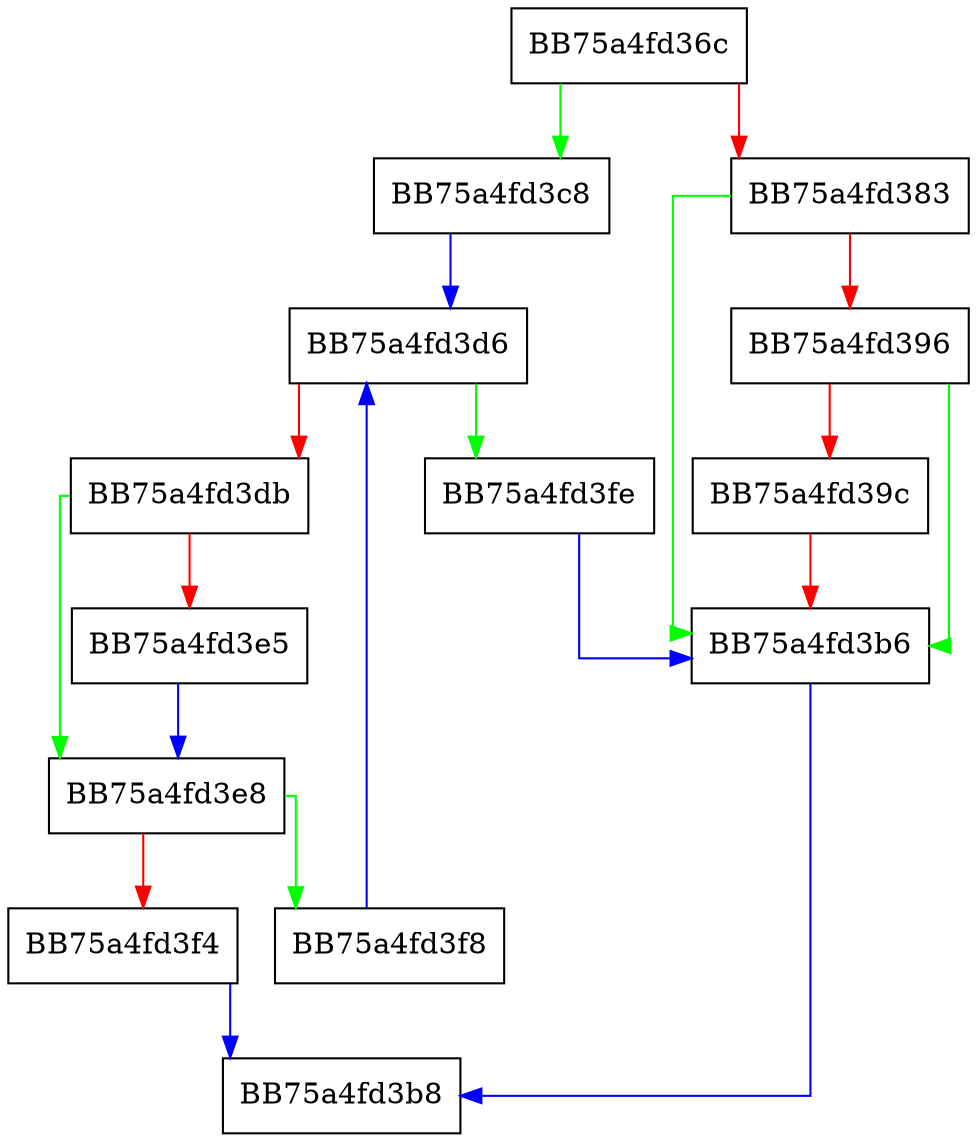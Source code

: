digraph IsDlpCloudSyncPathExcluded {
  node [shape="box"];
  graph [splines=ortho];
  BB75a4fd36c -> BB75a4fd3c8 [color="green"];
  BB75a4fd36c -> BB75a4fd383 [color="red"];
  BB75a4fd383 -> BB75a4fd3b6 [color="green"];
  BB75a4fd383 -> BB75a4fd396 [color="red"];
  BB75a4fd396 -> BB75a4fd3b6 [color="green"];
  BB75a4fd396 -> BB75a4fd39c [color="red"];
  BB75a4fd39c -> BB75a4fd3b6 [color="red"];
  BB75a4fd3b6 -> BB75a4fd3b8 [color="blue"];
  BB75a4fd3c8 -> BB75a4fd3d6 [color="blue"];
  BB75a4fd3d6 -> BB75a4fd3fe [color="green"];
  BB75a4fd3d6 -> BB75a4fd3db [color="red"];
  BB75a4fd3db -> BB75a4fd3e8 [color="green"];
  BB75a4fd3db -> BB75a4fd3e5 [color="red"];
  BB75a4fd3e5 -> BB75a4fd3e8 [color="blue"];
  BB75a4fd3e8 -> BB75a4fd3f8 [color="green"];
  BB75a4fd3e8 -> BB75a4fd3f4 [color="red"];
  BB75a4fd3f4 -> BB75a4fd3b8 [color="blue"];
  BB75a4fd3f8 -> BB75a4fd3d6 [color="blue"];
  BB75a4fd3fe -> BB75a4fd3b6 [color="blue"];
}